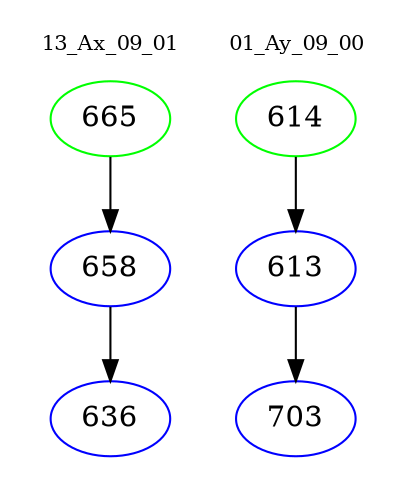 digraph{
subgraph cluster_0 {
color = white
label = "13_Ax_09_01";
fontsize=10;
T0_665 [label="665", color="green"]
T0_665 -> T0_658 [color="black"]
T0_658 [label="658", color="blue"]
T0_658 -> T0_636 [color="black"]
T0_636 [label="636", color="blue"]
}
subgraph cluster_1 {
color = white
label = "01_Ay_09_00";
fontsize=10;
T1_614 [label="614", color="green"]
T1_614 -> T1_613 [color="black"]
T1_613 [label="613", color="blue"]
T1_613 -> T1_703 [color="black"]
T1_703 [label="703", color="blue"]
}
}

